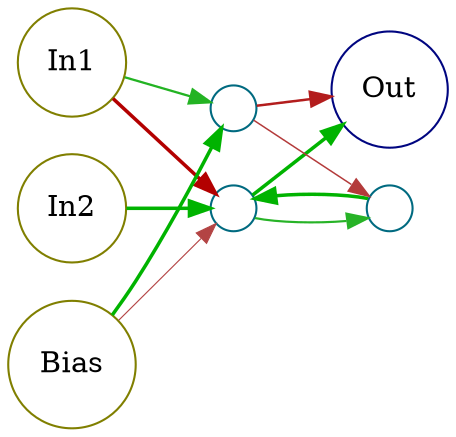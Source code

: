 digraph Network {
	rankdir=LR
	In1 [color="0.166 1 0.5" rank=min shape=circle tooltip=In1]
	In2 [color="0.166 1 0.5" rank=min shape=circle tooltip=In2]
	Bias [color="0.166 1 0.5" rank=min shape=circle tooltip=Bias]
	Out [color="0.66 1 0.5" rank=max shape=circle tooltip=Out]
	6.0 [label="" color="0.528 1 0.5" shape=circle tooltip=6.0 width=0.3]
	7.0 [label="" color="0.528 1 0.5" shape=circle tooltip=7.0 width=0.3]
	14.0 [label="" color="0.528 1 0.5" shape=circle tooltip=14.0 width=0.3]
	In1 -> In2 [style=invis]
	In2 -> Bias [style=invis]
	{rank = same; In1 In2 Bias ; rankdir=LR;}
	
	{rank = same; Out ; rankdir=LR;}
	
	Bias -> 6.0 [color="0 0.6152495874645106 0.7" edgetooltip=-0.23049917492902128 penwidth=0.545748762393532]
	6.0 -> Out [color="0.3333 1.0 0.7" edgetooltip=1 penwidth=1.7]
	In1 -> 6.0 [color="0 1.0 0.7" edgetooltip=-1 penwidth=1.7]
	6.0 -> 7.0 [color="0.3333 0.7810601160008936 0.7" edgetooltip=0.5621202320017872 penwidth=1.0431803480026807]
	7.0 -> 6.0 [color="0.3333 0.9936048634143978 0.7" edgetooltip=0.9872097268287956 penwidth=1.6808145902431935]
	In2 -> 6.0 [color="0.3333 1.0 0.7" edgetooltip=1 penwidth=1.7]
	Bias -> 14.0 [color="0.3333 1.0 0.7" edgetooltip=1 penwidth=1.7]
	14.0 -> 7.0 [color="0 0.6748339268789709 0.7" edgetooltip=-0.34966785375794185 penwidth=0.7245017806369127]
	In1 -> 14.0 [color="0.3333 0.8004509211638222 0.7" edgetooltip=0.6009018423276443 penwidth=1.1013527634914664]
	14.0 -> Out [color="0 0.8351510487137774 0.7" edgetooltip=-0.670302097427555 penwidth=1.2054531461413325]
}
